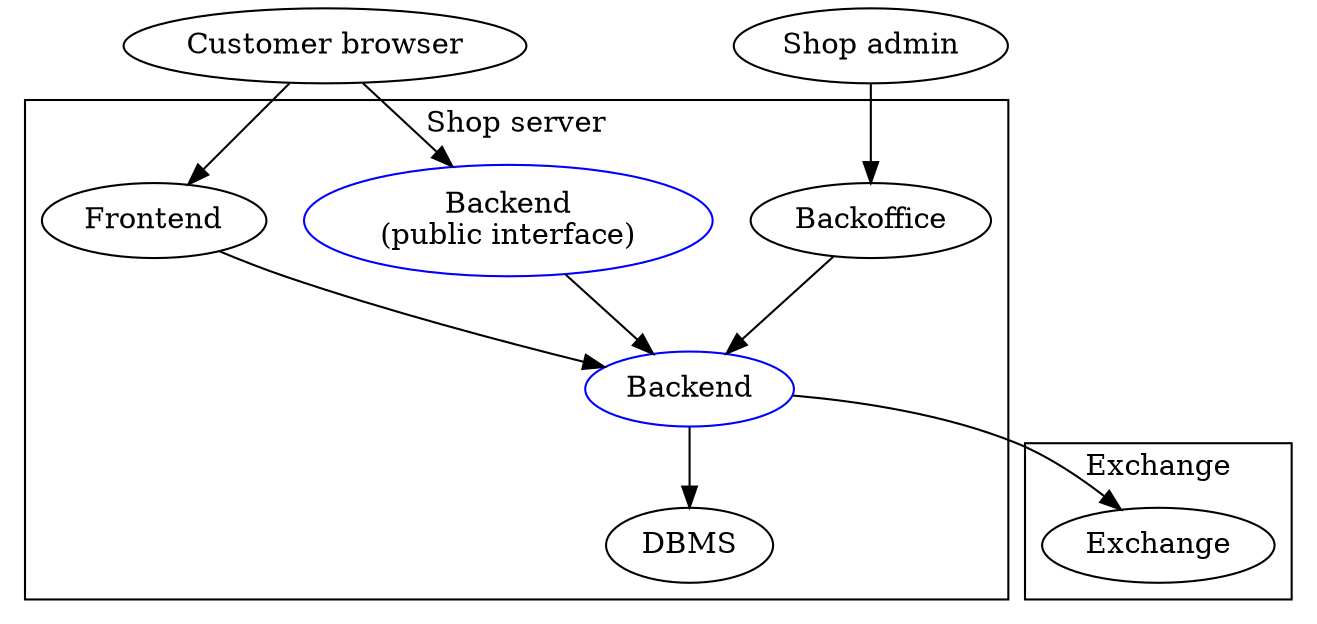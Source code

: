 digraph G {

  user[label="Customer browser"];
  admin[label="Shop admin"];
  Backend[color="blue"];
  BackendPublic[color="blue", label="Backend\n(public interface)"];
  subgraph cluster_0 {
    Frontend;
    Backoffice;
    Backend;
    BackendPublic;
    DBMS;
    label="Shop server";
  }
  subgraph cluster_1 {
    Exchange;
    label="Exchange";
  }
  user->Frontend;
  admin->Backoffice;
  Frontend->Backend;
  Backoffice->Backend;
  BackendPublic->Backend;
  user->BackendPublic;
  Backend->DBMS;
  Backend->Exchange;
}
